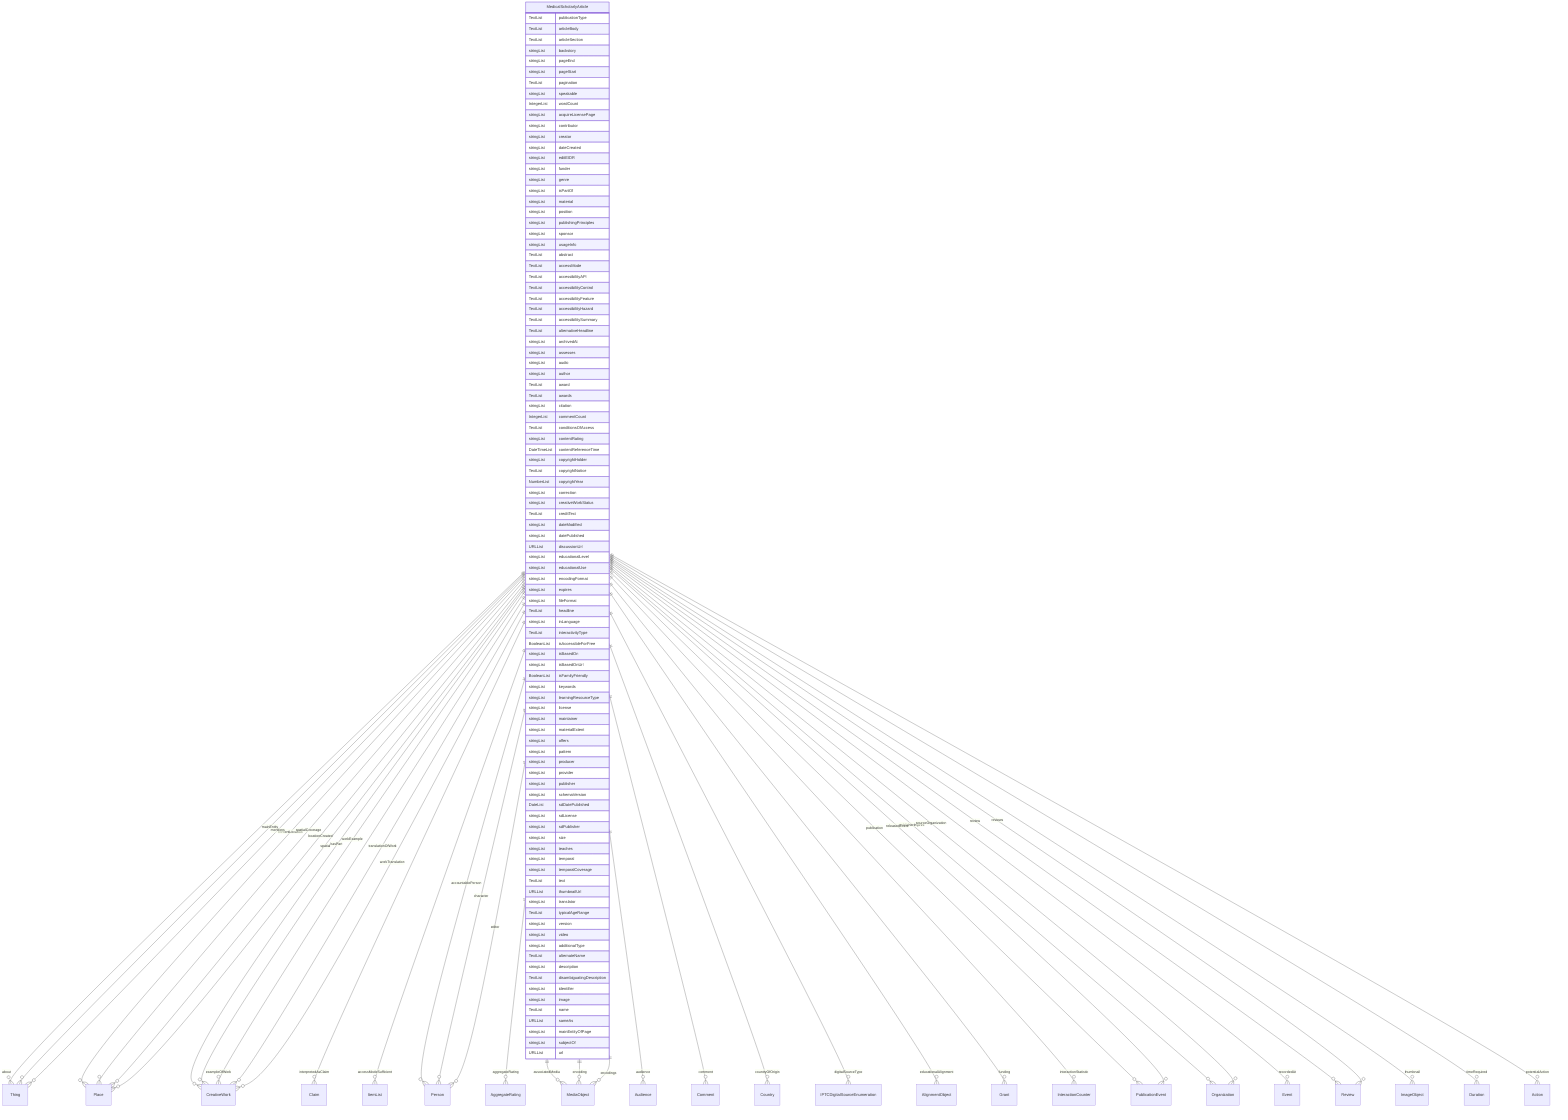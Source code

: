 erDiagram
MedicalScholarlyArticle {
    TextList publicationType  
    TextList articleBody  
    TextList articleSection  
    stringList backstory  
    stringList pageEnd  
    stringList pageStart  
    TextList pagination  
    stringList speakable  
    IntegerList wordCount  
    stringList acquireLicensePage  
    stringList contributor  
    stringList creator  
    stringList dateCreated  
    stringList editEIDR  
    stringList funder  
    stringList genre  
    stringList isPartOf  
    stringList material  
    stringList position  
    stringList publishingPrinciples  
    stringList sponsor  
    stringList usageInfo  
    TextList abstract  
    TextList accessMode  
    TextList accessibilityAPI  
    TextList accessibilityControl  
    TextList accessibilityFeature  
    TextList accessibilityHazard  
    TextList accessibilitySummary  
    TextList alternativeHeadline  
    stringList archivedAt  
    stringList assesses  
    stringList audio  
    stringList author  
    TextList award  
    TextList awards  
    stringList citation  
    IntegerList commentCount  
    TextList conditionsOfAccess  
    stringList contentRating  
    DateTimeList contentReferenceTime  
    stringList copyrightHolder  
    TextList copyrightNotice  
    NumberList copyrightYear  
    stringList correction  
    stringList creativeWorkStatus  
    TextList creditText  
    stringList dateModified  
    stringList datePublished  
    URLList discussionUrl  
    stringList educationalLevel  
    stringList educationalUse  
    stringList encodingFormat  
    stringList expires  
    stringList fileFormat  
    TextList headline  
    stringList inLanguage  
    TextList interactivityType  
    BooleanList isAccessibleForFree  
    stringList isBasedOn  
    stringList isBasedOnUrl  
    BooleanList isFamilyFriendly  
    stringList keywords  
    stringList learningResourceType  
    stringList license  
    stringList maintainer  
    stringList materialExtent  
    stringList offers  
    stringList pattern  
    stringList producer  
    stringList provider  
    stringList publisher  
    stringList schemaVersion  
    DateList sdDatePublished  
    stringList sdLicense  
    stringList sdPublisher  
    stringList size  
    stringList teaches  
    stringList temporal  
    stringList temporalCoverage  
    TextList text  
    URLList thumbnailUrl  
    stringList translator  
    TextList typicalAgeRange  
    stringList version  
    stringList video  
    stringList additionalType  
    TextList alternateName  
    stringList description  
    TextList disambiguatingDescription  
    stringList identifier  
    stringList image  
    TextList name  
    URLList sameAs  
    stringList mainEntityOfPage  
    stringList subjectOf  
    URLList url  
}

MedicalScholarlyArticle ||--}o Thing : "about"
MedicalScholarlyArticle ||--}o Place : "contentLocation"
MedicalScholarlyArticle ||--}o CreativeWork : "hasPart"
MedicalScholarlyArticle ||--}o Claim : "interpretedAsClaim"
MedicalScholarlyArticle ||--}o Thing : "mainEntity"
MedicalScholarlyArticle ||--}o Place : "spatialCoverage"
MedicalScholarlyArticle ||--}o CreativeWork : "workExample"
MedicalScholarlyArticle ||--}o ItemList : "accessModeSufficient"
MedicalScholarlyArticle ||--}o Person : "accountablePerson"
MedicalScholarlyArticle ||--}o AggregateRating : "aggregateRating"
MedicalScholarlyArticle ||--}o MediaObject : "associatedMedia"
MedicalScholarlyArticle ||--}o Audience : "audience"
MedicalScholarlyArticle ||--}o Person : "character"
MedicalScholarlyArticle ||--}o Comment : "comment"
MedicalScholarlyArticle ||--}o Country : "countryOfOrigin"
MedicalScholarlyArticle ||--}o IPTCDigitalSourceEnumeration : "digitalSourceType"
MedicalScholarlyArticle ||--}o Person : "editor"
MedicalScholarlyArticle ||--}o AlignmentObject : "educationalAlignment"
MedicalScholarlyArticle ||--}o MediaObject : "encoding"
MedicalScholarlyArticle ||--}o MediaObject : "encodings"
MedicalScholarlyArticle ||--}o CreativeWork : "exampleOfWork"
MedicalScholarlyArticle ||--}o Grant : "funding"
MedicalScholarlyArticle ||--}o InteractionCounter : "interactionStatistic"
MedicalScholarlyArticle ||--}o Place : "locationCreated"
MedicalScholarlyArticle ||--}o Thing : "mentions"
MedicalScholarlyArticle ||--}o PublicationEvent : "publication"
MedicalScholarlyArticle ||--}o Organization : "publisherImprint"
MedicalScholarlyArticle ||--}o Event : "recordedAt"
MedicalScholarlyArticle ||--}o PublicationEvent : "releasedEvent"
MedicalScholarlyArticle ||--}o Review : "review"
MedicalScholarlyArticle ||--}o Review : "reviews"
MedicalScholarlyArticle ||--}o Organization : "sourceOrganization"
MedicalScholarlyArticle ||--}o Place : "spatial"
MedicalScholarlyArticle ||--}o ImageObject : "thumbnail"
MedicalScholarlyArticle ||--}o Duration : "timeRequired"
MedicalScholarlyArticle ||--}o CreativeWork : "translationOfWork"
MedicalScholarlyArticle ||--}o CreativeWork : "workTranslation"
MedicalScholarlyArticle ||--}o Action : "potentialAction"